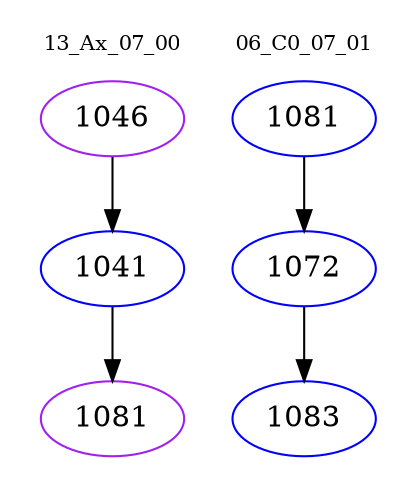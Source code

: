 digraph{
subgraph cluster_0 {
color = white
label = "13_Ax_07_00";
fontsize=10;
T0_1046 [label="1046", color="purple"]
T0_1046 -> T0_1041 [color="black"]
T0_1041 [label="1041", color="blue"]
T0_1041 -> T0_1081 [color="black"]
T0_1081 [label="1081", color="purple"]
}
subgraph cluster_1 {
color = white
label = "06_C0_07_01";
fontsize=10;
T1_1081 [label="1081", color="blue"]
T1_1081 -> T1_1072 [color="black"]
T1_1072 [label="1072", color="blue"]
T1_1072 -> T1_1083 [color="black"]
T1_1083 [label="1083", color="blue"]
}
}
